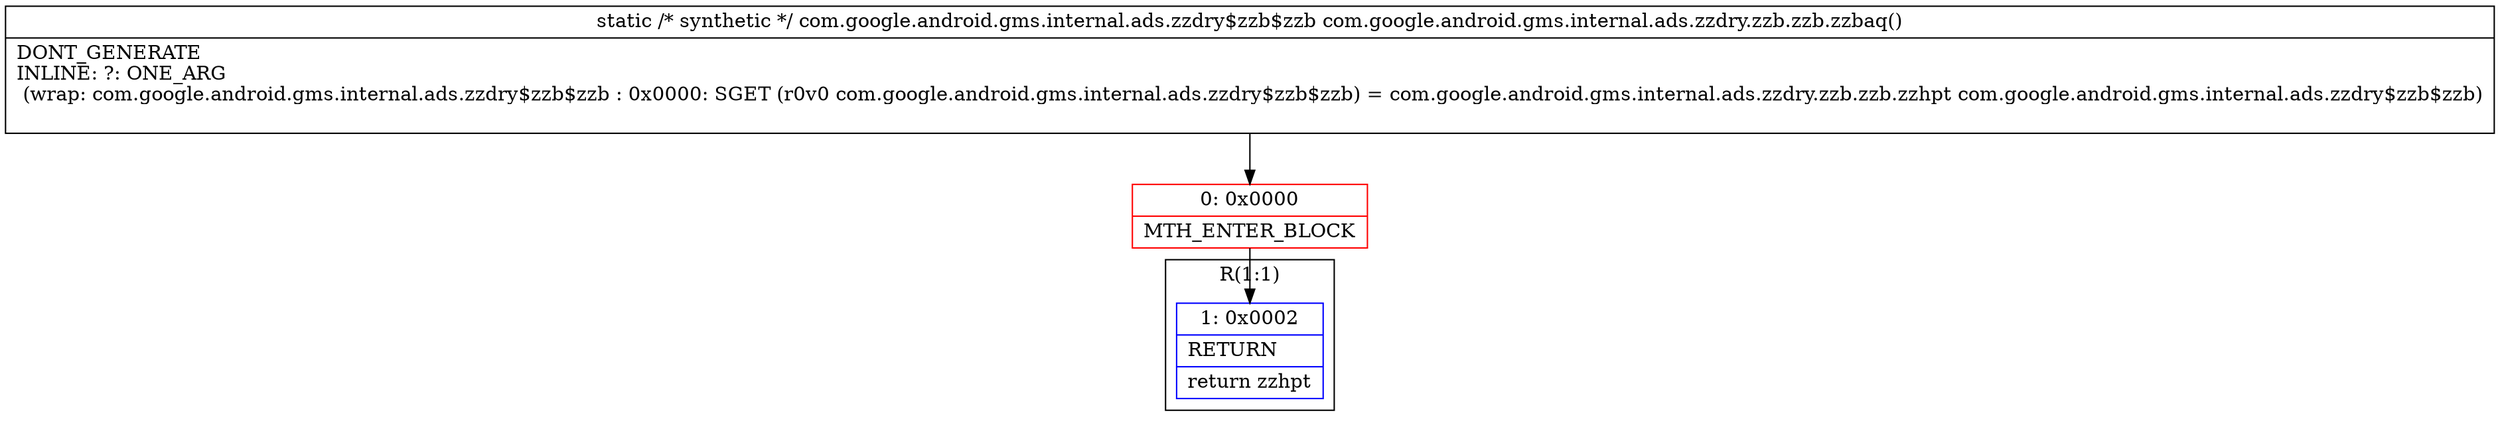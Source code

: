 digraph "CFG forcom.google.android.gms.internal.ads.zzdry.zzb.zzb.zzbaq()Lcom\/google\/android\/gms\/internal\/ads\/zzdry$zzb$zzb;" {
subgraph cluster_Region_1869180530 {
label = "R(1:1)";
node [shape=record,color=blue];
Node_1 [shape=record,label="{1\:\ 0x0002|RETURN\l|return zzhpt\l}"];
}
Node_0 [shape=record,color=red,label="{0\:\ 0x0000|MTH_ENTER_BLOCK\l}"];
MethodNode[shape=record,label="{static \/* synthetic *\/ com.google.android.gms.internal.ads.zzdry$zzb$zzb com.google.android.gms.internal.ads.zzdry.zzb.zzb.zzbaq()  | DONT_GENERATE\lINLINE: ?: ONE_ARG  \l  (wrap: com.google.android.gms.internal.ads.zzdry$zzb$zzb : 0x0000: SGET  (r0v0 com.google.android.gms.internal.ads.zzdry$zzb$zzb) =  com.google.android.gms.internal.ads.zzdry.zzb.zzb.zzhpt com.google.android.gms.internal.ads.zzdry$zzb$zzb)\l\l}"];
MethodNode -> Node_0;
Node_0 -> Node_1;
}

